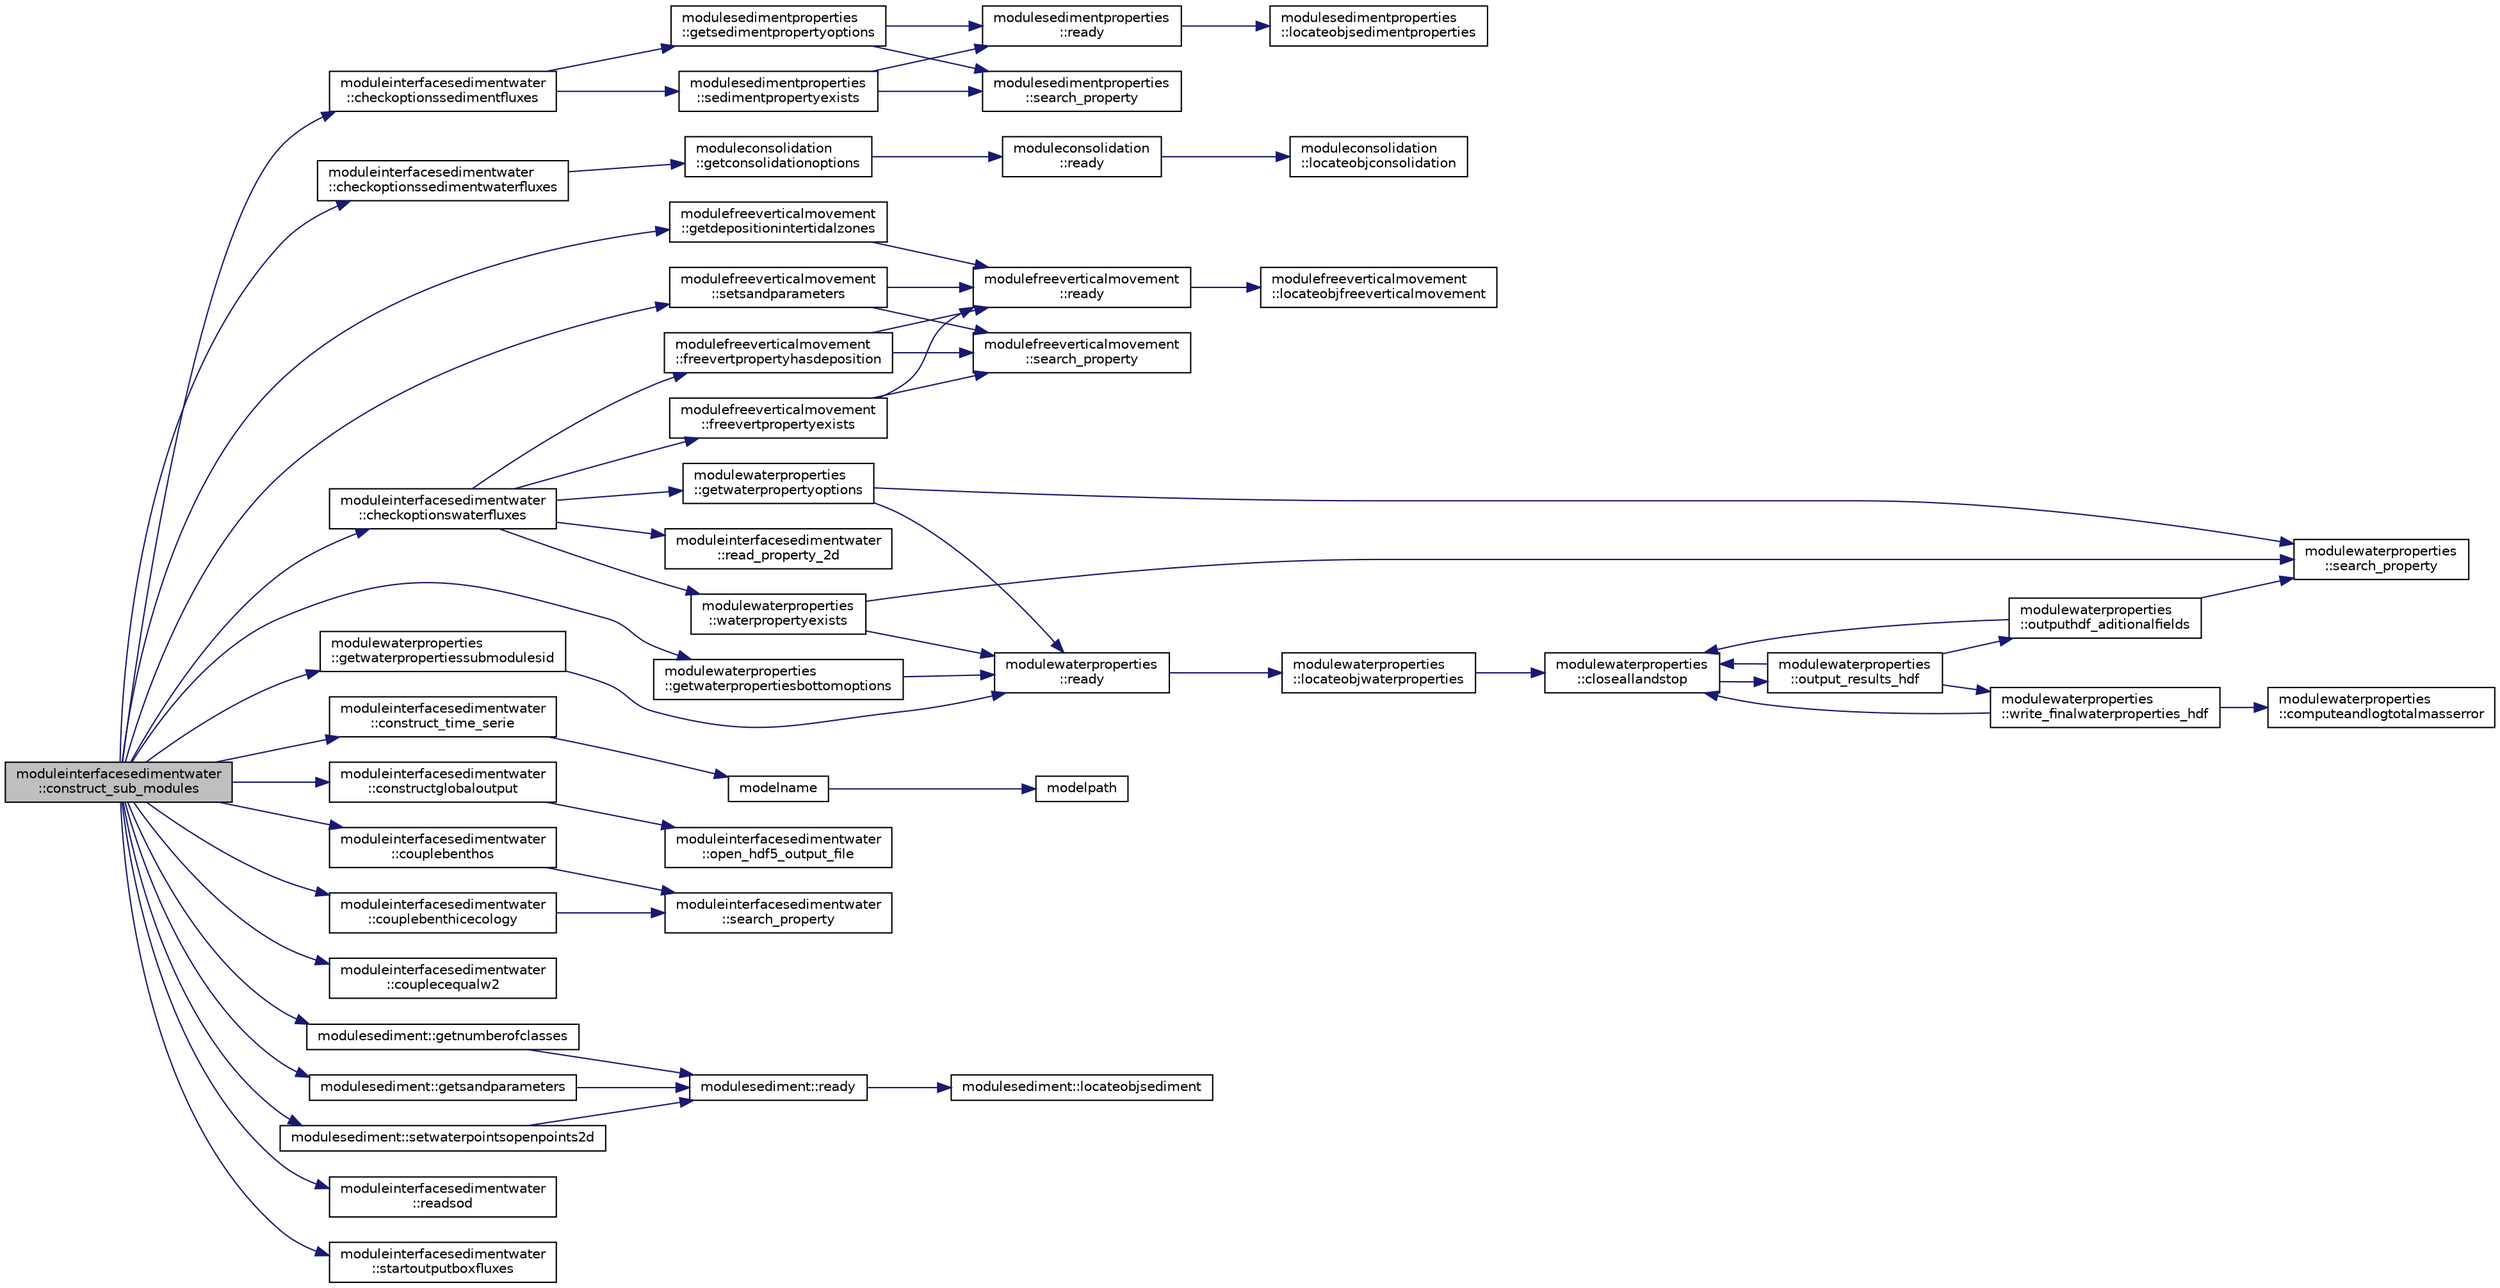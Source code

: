 digraph "moduleinterfacesedimentwater::construct_sub_modules"
{
 // LATEX_PDF_SIZE
  edge [fontname="Helvetica",fontsize="10",labelfontname="Helvetica",labelfontsize="10"];
  node [fontname="Helvetica",fontsize="10",shape=record];
  rankdir="LR";
  Node1 [label="moduleinterfacesedimentwater\l::construct_sub_modules",height=0.2,width=0.4,color="black", fillcolor="grey75", style="filled", fontcolor="black",tooltip=" "];
  Node1 -> Node2 [color="midnightblue",fontsize="10",style="solid",fontname="Helvetica"];
  Node2 [label="moduleinterfacesedimentwater\l::checkoptionssedimentfluxes",height=0.2,width=0.4,color="black", fillcolor="white", style="filled",URL="$namespacemoduleinterfacesedimentwater.html#af1236045d4bf3e91947d80c8c3140745",tooltip=" "];
  Node2 -> Node3 [color="midnightblue",fontsize="10",style="solid",fontname="Helvetica"];
  Node3 [label="modulesedimentproperties\l::getsedimentpropertyoptions",height=0.2,width=0.4,color="black", fillcolor="white", style="filled",URL="$namespacemodulesedimentproperties.html#a140a456cc243156f2a6bc2d18fc0a834",tooltip=" "];
  Node3 -> Node4 [color="midnightblue",fontsize="10",style="solid",fontname="Helvetica"];
  Node4 [label="modulesedimentproperties\l::ready",height=0.2,width=0.4,color="black", fillcolor="white", style="filled",URL="$namespacemodulesedimentproperties.html#a0ac80b6b6970285688cd69f623317e33",tooltip=" "];
  Node4 -> Node5 [color="midnightblue",fontsize="10",style="solid",fontname="Helvetica"];
  Node5 [label="modulesedimentproperties\l::locateobjsedimentproperties",height=0.2,width=0.4,color="black", fillcolor="white", style="filled",URL="$namespacemodulesedimentproperties.html#a8bdf617b0165523af238758f5b5a5767",tooltip=" "];
  Node3 -> Node6 [color="midnightblue",fontsize="10",style="solid",fontname="Helvetica"];
  Node6 [label="modulesedimentproperties\l::search_property",height=0.2,width=0.4,color="black", fillcolor="white", style="filled",URL="$namespacemodulesedimentproperties.html#a30718f70ea81a445eb986292b5c9cd5f",tooltip=" "];
  Node2 -> Node7 [color="midnightblue",fontsize="10",style="solid",fontname="Helvetica"];
  Node7 [label="modulesedimentproperties\l::sedimentpropertyexists",height=0.2,width=0.4,color="black", fillcolor="white", style="filled",URL="$namespacemodulesedimentproperties.html#a5b50162eeb042d1b89c4fc2ed2edfa45",tooltip=" "];
  Node7 -> Node4 [color="midnightblue",fontsize="10",style="solid",fontname="Helvetica"];
  Node7 -> Node6 [color="midnightblue",fontsize="10",style="solid",fontname="Helvetica"];
  Node1 -> Node8 [color="midnightblue",fontsize="10",style="solid",fontname="Helvetica"];
  Node8 [label="moduleinterfacesedimentwater\l::checkoptionssedimentwaterfluxes",height=0.2,width=0.4,color="black", fillcolor="white", style="filled",URL="$namespacemoduleinterfacesedimentwater.html#a4e30b1a0b5e1d1437a7a7f27bc7aea53",tooltip=" "];
  Node8 -> Node9 [color="midnightblue",fontsize="10",style="solid",fontname="Helvetica"];
  Node9 [label="moduleconsolidation\l::getconsolidationoptions",height=0.2,width=0.4,color="black", fillcolor="white", style="filled",URL="$namespacemoduleconsolidation.html#a37aecd6313d74a8d082f6b77cd63bfef",tooltip=" "];
  Node9 -> Node10 [color="midnightblue",fontsize="10",style="solid",fontname="Helvetica"];
  Node10 [label="moduleconsolidation\l::ready",height=0.2,width=0.4,color="black", fillcolor="white", style="filled",URL="$namespacemoduleconsolidation.html#ab6b8d86bedc5c2870f1fb998c297005e",tooltip=" "];
  Node10 -> Node11 [color="midnightblue",fontsize="10",style="solid",fontname="Helvetica"];
  Node11 [label="moduleconsolidation\l::locateobjconsolidation",height=0.2,width=0.4,color="black", fillcolor="white", style="filled",URL="$namespacemoduleconsolidation.html#a782ed1b2a1870dc38bceeca90e360669",tooltip=" "];
  Node1 -> Node12 [color="midnightblue",fontsize="10",style="solid",fontname="Helvetica"];
  Node12 [label="moduleinterfacesedimentwater\l::checkoptionswaterfluxes",height=0.2,width=0.4,color="black", fillcolor="white", style="filled",URL="$namespacemoduleinterfacesedimentwater.html#a3d7dba6457e9607bdd56867fc1e7516c",tooltip=" "];
  Node12 -> Node13 [color="midnightblue",fontsize="10",style="solid",fontname="Helvetica"];
  Node13 [label="modulefreeverticalmovement\l::freevertpropertyexists",height=0.2,width=0.4,color="black", fillcolor="white", style="filled",URL="$namespacemodulefreeverticalmovement.html#abe59234b027e4daf4dad54daa42f5438",tooltip=" "];
  Node13 -> Node14 [color="midnightblue",fontsize="10",style="solid",fontname="Helvetica"];
  Node14 [label="modulefreeverticalmovement\l::ready",height=0.2,width=0.4,color="black", fillcolor="white", style="filled",URL="$namespacemodulefreeverticalmovement.html#a6822a6ac8c2596feb6110b6fa936b42b",tooltip=" "];
  Node14 -> Node15 [color="midnightblue",fontsize="10",style="solid",fontname="Helvetica"];
  Node15 [label="modulefreeverticalmovement\l::locateobjfreeverticalmovement",height=0.2,width=0.4,color="black", fillcolor="white", style="filled",URL="$namespacemodulefreeverticalmovement.html#a5b77a0a606cd82e8b48959c866cc4029",tooltip=" "];
  Node13 -> Node16 [color="midnightblue",fontsize="10",style="solid",fontname="Helvetica"];
  Node16 [label="modulefreeverticalmovement\l::search_property",height=0.2,width=0.4,color="black", fillcolor="white", style="filled",URL="$namespacemodulefreeverticalmovement.html#a7533a239e57263d95d53d832615113be",tooltip=" "];
  Node12 -> Node17 [color="midnightblue",fontsize="10",style="solid",fontname="Helvetica"];
  Node17 [label="modulefreeverticalmovement\l::freevertpropertyhasdeposition",height=0.2,width=0.4,color="black", fillcolor="white", style="filled",URL="$namespacemodulefreeverticalmovement.html#a5df00d9a684664131c8c007872e866a8",tooltip=" "];
  Node17 -> Node14 [color="midnightblue",fontsize="10",style="solid",fontname="Helvetica"];
  Node17 -> Node16 [color="midnightblue",fontsize="10",style="solid",fontname="Helvetica"];
  Node12 -> Node18 [color="midnightblue",fontsize="10",style="solid",fontname="Helvetica"];
  Node18 [label="modulewaterproperties\l::getwaterpropertyoptions",height=0.2,width=0.4,color="black", fillcolor="white", style="filled",URL="$namespacemodulewaterproperties.html#aab0b283f67aa51240519cab03610aab7",tooltip=" "];
  Node18 -> Node19 [color="midnightblue",fontsize="10",style="solid",fontname="Helvetica"];
  Node19 [label="modulewaterproperties\l::ready",height=0.2,width=0.4,color="black", fillcolor="white", style="filled",URL="$namespacemodulewaterproperties.html#ad54774dedce486739249cb10b4de21e2",tooltip=" "];
  Node19 -> Node20 [color="midnightblue",fontsize="10",style="solid",fontname="Helvetica"];
  Node20 [label="modulewaterproperties\l::locateobjwaterproperties",height=0.2,width=0.4,color="black", fillcolor="white", style="filled",URL="$namespacemodulewaterproperties.html#ae4516d6c7f3687b0293515314b0ade90",tooltip=" "];
  Node20 -> Node21 [color="midnightblue",fontsize="10",style="solid",fontname="Helvetica"];
  Node21 [label="modulewaterproperties\l::closeallandstop",height=0.2,width=0.4,color="black", fillcolor="white", style="filled",URL="$namespacemodulewaterproperties.html#a5bb74dfe4637836633ca6817a4a72758",tooltip=" "];
  Node21 -> Node22 [color="midnightblue",fontsize="10",style="solid",fontname="Helvetica"];
  Node22 [label="modulewaterproperties\l::output_results_hdf",height=0.2,width=0.4,color="black", fillcolor="white", style="filled",URL="$namespacemodulewaterproperties.html#a78143a2ee73e78a6441a03852a7b9f9a",tooltip=" "];
  Node22 -> Node21 [color="midnightblue",fontsize="10",style="solid",fontname="Helvetica"];
  Node22 -> Node23 [color="midnightblue",fontsize="10",style="solid",fontname="Helvetica"];
  Node23 [label="modulewaterproperties\l::outputhdf_aditionalfields",height=0.2,width=0.4,color="black", fillcolor="white", style="filled",URL="$namespacemodulewaterproperties.html#a0e590dc368b505cd9ea918d724d3eee3",tooltip=" "];
  Node23 -> Node21 [color="midnightblue",fontsize="10",style="solid",fontname="Helvetica"];
  Node23 -> Node24 [color="midnightblue",fontsize="10",style="solid",fontname="Helvetica"];
  Node24 [label="modulewaterproperties\l::search_property",height=0.2,width=0.4,color="black", fillcolor="white", style="filled",URL="$namespacemodulewaterproperties.html#ae6b7d758da27fb15faee52b3ed14029d",tooltip=" "];
  Node22 -> Node25 [color="midnightblue",fontsize="10",style="solid",fontname="Helvetica"];
  Node25 [label="modulewaterproperties\l::write_finalwaterproperties_hdf",height=0.2,width=0.4,color="black", fillcolor="white", style="filled",URL="$namespacemodulewaterproperties.html#a2893cea8ca427b1290aeb65593659aa0",tooltip=" "];
  Node25 -> Node21 [color="midnightblue",fontsize="10",style="solid",fontname="Helvetica"];
  Node25 -> Node26 [color="midnightblue",fontsize="10",style="solid",fontname="Helvetica"];
  Node26 [label="modulewaterproperties\l::computeandlogtotalmasserror",height=0.2,width=0.4,color="black", fillcolor="white", style="filled",URL="$namespacemodulewaterproperties.html#af1b9165b0e72747e4478868c7e5eff00",tooltip=" "];
  Node18 -> Node24 [color="midnightblue",fontsize="10",style="solid",fontname="Helvetica"];
  Node12 -> Node27 [color="midnightblue",fontsize="10",style="solid",fontname="Helvetica"];
  Node27 [label="moduleinterfacesedimentwater\l::read_property_2d",height=0.2,width=0.4,color="black", fillcolor="white", style="filled",URL="$namespacemoduleinterfacesedimentwater.html#a8cfac9807ceccbcd4aa2d115757fe179",tooltip=" "];
  Node12 -> Node28 [color="midnightblue",fontsize="10",style="solid",fontname="Helvetica"];
  Node28 [label="modulewaterproperties\l::waterpropertyexists",height=0.2,width=0.4,color="black", fillcolor="white", style="filled",URL="$namespacemodulewaterproperties.html#a2c7278a1e0767b9b9c5419a5b34299f5",tooltip=" "];
  Node28 -> Node19 [color="midnightblue",fontsize="10",style="solid",fontname="Helvetica"];
  Node28 -> Node24 [color="midnightblue",fontsize="10",style="solid",fontname="Helvetica"];
  Node1 -> Node29 [color="midnightblue",fontsize="10",style="solid",fontname="Helvetica"];
  Node29 [label="moduleinterfacesedimentwater\l::construct_time_serie",height=0.2,width=0.4,color="black", fillcolor="white", style="filled",URL="$namespacemoduleinterfacesedimentwater.html#ad93a2c6131aefc16d45e6f81ca87678e",tooltip=" "];
  Node29 -> Node30 [color="midnightblue",fontsize="10",style="solid",fontname="Helvetica"];
  Node30 [label="modelname",height=0.2,width=0.4,color="black", fillcolor="white", style="filled",URL="$_main_8_f90.html#af0ae0b978e6573bc461573aa66062e83",tooltip=" "];
  Node30 -> Node31 [color="midnightblue",fontsize="10",style="solid",fontname="Helvetica"];
  Node31 [label="modelpath",height=0.2,width=0.4,color="black", fillcolor="white", style="filled",URL="$_main_8_f90.html#ada5b220b45dcba73a75264dcde43e3bd",tooltip=" "];
  Node1 -> Node32 [color="midnightblue",fontsize="10",style="solid",fontname="Helvetica"];
  Node32 [label="moduleinterfacesedimentwater\l::constructglobaloutput",height=0.2,width=0.4,color="black", fillcolor="white", style="filled",URL="$namespacemoduleinterfacesedimentwater.html#ac6a2892e7ef45d76ecf31efda1d69f96",tooltip=" "];
  Node32 -> Node33 [color="midnightblue",fontsize="10",style="solid",fontname="Helvetica"];
  Node33 [label="moduleinterfacesedimentwater\l::open_hdf5_output_file",height=0.2,width=0.4,color="black", fillcolor="white", style="filled",URL="$namespacemoduleinterfacesedimentwater.html#a4426ad3ca86030e07e39188a538bdca8",tooltip=" "];
  Node1 -> Node34 [color="midnightblue",fontsize="10",style="solid",fontname="Helvetica"];
  Node34 [label="moduleinterfacesedimentwater\l::couplebenthicecology",height=0.2,width=0.4,color="black", fillcolor="white", style="filled",URL="$namespacemoduleinterfacesedimentwater.html#a3f246d5d6de3e05347807acd5b8422a1",tooltip=" "];
  Node34 -> Node35 [color="midnightblue",fontsize="10",style="solid",fontname="Helvetica"];
  Node35 [label="moduleinterfacesedimentwater\l::search_property",height=0.2,width=0.4,color="black", fillcolor="white", style="filled",URL="$namespacemoduleinterfacesedimentwater.html#ae241bc3d883ac6be0459ecc4b5128d68",tooltip=" "];
  Node1 -> Node36 [color="midnightblue",fontsize="10",style="solid",fontname="Helvetica"];
  Node36 [label="moduleinterfacesedimentwater\l::couplebenthos",height=0.2,width=0.4,color="black", fillcolor="white", style="filled",URL="$namespacemoduleinterfacesedimentwater.html#a0c508a9cfd619780e5dee7d75830b71a",tooltip=" "];
  Node36 -> Node35 [color="midnightblue",fontsize="10",style="solid",fontname="Helvetica"];
  Node1 -> Node37 [color="midnightblue",fontsize="10",style="solid",fontname="Helvetica"];
  Node37 [label="moduleinterfacesedimentwater\l::couplecequalw2",height=0.2,width=0.4,color="black", fillcolor="white", style="filled",URL="$namespacemoduleinterfacesedimentwater.html#a853cbc670535f28311263abc42873874",tooltip=" "];
  Node1 -> Node38 [color="midnightblue",fontsize="10",style="solid",fontname="Helvetica"];
  Node38 [label="modulefreeverticalmovement\l::getdepositionintertidalzones",height=0.2,width=0.4,color="black", fillcolor="white", style="filled",URL="$namespacemodulefreeverticalmovement.html#a7aea36a1bc080954215034040adc4468",tooltip=" "];
  Node38 -> Node14 [color="midnightblue",fontsize="10",style="solid",fontname="Helvetica"];
  Node1 -> Node39 [color="midnightblue",fontsize="10",style="solid",fontname="Helvetica"];
  Node39 [label="modulesediment::getnumberofclasses",height=0.2,width=0.4,color="black", fillcolor="white", style="filled",URL="$namespacemodulesediment.html#a1b6836cb590222a61d3ec36961ce22c2",tooltip=" "];
  Node39 -> Node40 [color="midnightblue",fontsize="10",style="solid",fontname="Helvetica"];
  Node40 [label="modulesediment::ready",height=0.2,width=0.4,color="black", fillcolor="white", style="filled",URL="$namespacemodulesediment.html#a2427e7af36c908526797cc897f1dca07",tooltip=" "];
  Node40 -> Node41 [color="midnightblue",fontsize="10",style="solid",fontname="Helvetica"];
  Node41 [label="modulesediment::locateobjsediment",height=0.2,width=0.4,color="black", fillcolor="white", style="filled",URL="$namespacemodulesediment.html#a3719cfe21de51d5aff6e236bffdbe06d",tooltip=" "];
  Node1 -> Node42 [color="midnightblue",fontsize="10",style="solid",fontname="Helvetica"];
  Node42 [label="modulesediment::getsandparameters",height=0.2,width=0.4,color="black", fillcolor="white", style="filled",URL="$namespacemodulesediment.html#a283894d1d09fefa91f63082646eea486",tooltip=" "];
  Node42 -> Node40 [color="midnightblue",fontsize="10",style="solid",fontname="Helvetica"];
  Node1 -> Node43 [color="midnightblue",fontsize="10",style="solid",fontname="Helvetica"];
  Node43 [label="modulewaterproperties\l::getwaterpropertiesbottomoptions",height=0.2,width=0.4,color="black", fillcolor="white", style="filled",URL="$namespacemodulewaterproperties.html#a7c3194f050d1f1d1afd1dc2fd3e02dec",tooltip=" "];
  Node43 -> Node19 [color="midnightblue",fontsize="10",style="solid",fontname="Helvetica"];
  Node1 -> Node44 [color="midnightblue",fontsize="10",style="solid",fontname="Helvetica"];
  Node44 [label="modulewaterproperties\l::getwaterpropertiessubmodulesid",height=0.2,width=0.4,color="black", fillcolor="white", style="filled",URL="$namespacemodulewaterproperties.html#aa92bc10cfb8ceb9e3edd659ae8e6ed71",tooltip=" "];
  Node44 -> Node19 [color="midnightblue",fontsize="10",style="solid",fontname="Helvetica"];
  Node1 -> Node45 [color="midnightblue",fontsize="10",style="solid",fontname="Helvetica"];
  Node45 [label="moduleinterfacesedimentwater\l::readsod",height=0.2,width=0.4,color="black", fillcolor="white", style="filled",URL="$namespacemoduleinterfacesedimentwater.html#a86923875b20b0ddacafa24243a465222",tooltip=" "];
  Node1 -> Node46 [color="midnightblue",fontsize="10",style="solid",fontname="Helvetica"];
  Node46 [label="modulefreeverticalmovement\l::setsandparameters",height=0.2,width=0.4,color="black", fillcolor="white", style="filled",URL="$namespacemodulefreeverticalmovement.html#a9259d59598e55228b4b8a0ac729e3373",tooltip=" "];
  Node46 -> Node14 [color="midnightblue",fontsize="10",style="solid",fontname="Helvetica"];
  Node46 -> Node16 [color="midnightblue",fontsize="10",style="solid",fontname="Helvetica"];
  Node1 -> Node47 [color="midnightblue",fontsize="10",style="solid",fontname="Helvetica"];
  Node47 [label="modulesediment::setwaterpointsopenpoints2d",height=0.2,width=0.4,color="black", fillcolor="white", style="filled",URL="$namespacemodulesediment.html#a8c48bc8f4d2f029c54181f59654feaa5",tooltip=" "];
  Node47 -> Node40 [color="midnightblue",fontsize="10",style="solid",fontname="Helvetica"];
  Node1 -> Node48 [color="midnightblue",fontsize="10",style="solid",fontname="Helvetica"];
  Node48 [label="moduleinterfacesedimentwater\l::startoutputboxfluxes",height=0.2,width=0.4,color="black", fillcolor="white", style="filled",URL="$namespacemoduleinterfacesedimentwater.html#af7fed6c8828bf29ad2aadce486e94d62",tooltip=" "];
}
